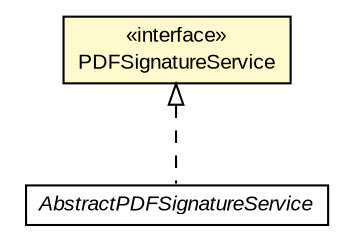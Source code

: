 #!/usr/local/bin/dot
#
# Class diagram 
# Generated by UMLGraph version R5_6-24-gf6e263 (http://www.umlgraph.org/)
#

digraph G {
	edge [fontname="arial",fontsize=10,labelfontname="arial",labelfontsize=10];
	node [fontname="arial",fontsize=10,shape=plaintext];
	nodesep=0.25;
	ranksep=0.5;
	// eu.europa.esig.dss.pdf.PDFSignatureService
	c482508 [label=<<table title="eu.europa.esig.dss.pdf.PDFSignatureService" border="0" cellborder="1" cellspacing="0" cellpadding="2" port="p" bgcolor="lemonChiffon" href="./PDFSignatureService.html">
		<tr><td><table border="0" cellspacing="0" cellpadding="1">
<tr><td align="center" balign="center"> &#171;interface&#187; </td></tr>
<tr><td align="center" balign="center"> PDFSignatureService </td></tr>
		</table></td></tr>
		</table>>, URL="./PDFSignatureService.html", fontname="arial", fontcolor="black", fontsize=10.0];
	// eu.europa.esig.dss.pdf.AbstractPDFSignatureService
	c482522 [label=<<table title="eu.europa.esig.dss.pdf.AbstractPDFSignatureService" border="0" cellborder="1" cellspacing="0" cellpadding="2" port="p" href="./AbstractPDFSignatureService.html">
		<tr><td><table border="0" cellspacing="0" cellpadding="1">
<tr><td align="center" balign="center"><font face="arial italic"> AbstractPDFSignatureService </font></td></tr>
		</table></td></tr>
		</table>>, URL="./AbstractPDFSignatureService.html", fontname="arial", fontcolor="black", fontsize=10.0];
	//eu.europa.esig.dss.pdf.AbstractPDFSignatureService implements eu.europa.esig.dss.pdf.PDFSignatureService
	c482508:p -> c482522:p [dir=back,arrowtail=empty,style=dashed];
}

